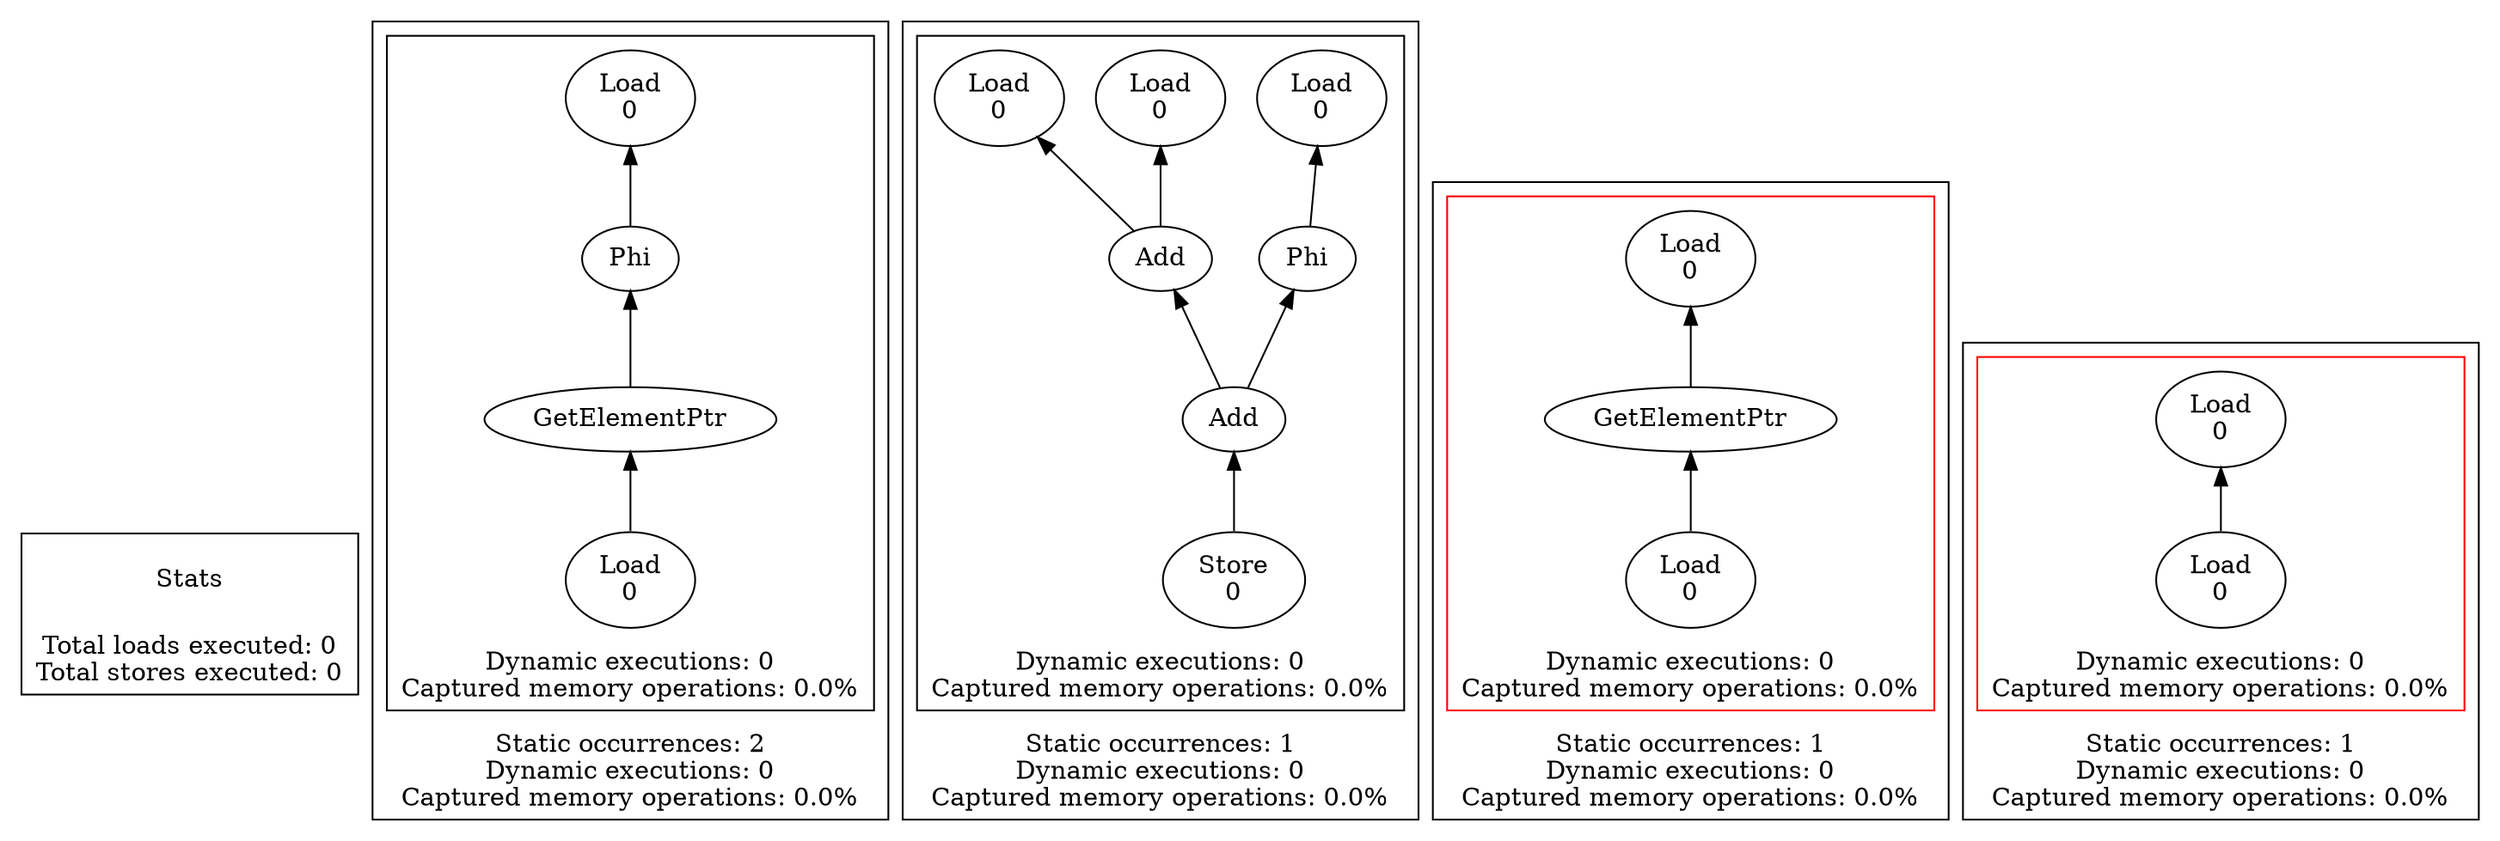 strict digraph {
rankdir=BT
subgraph {
Stats [shape=plaintext]
cluster=true
label="Total loads executed: 0\nTotal stores executed: 0"
}
subgraph {
subgraph {
"0_0_6" [label="GetElementPtr"]
"0_0_5" [label="Phi"]
"0_0_6" -> "0_0_5"
"0_0_15" [label="Load\n0"]
"0_0_5" -> "0_0_15"
{
rank=min
"0_0_7" [label="Load\n0"]
}
"0_0_7" -> "0_0_6"
cluster=true
label="Dynamic executions: 0\nCaptured memory operations: 0.0%"
}
cluster=true
label="Static occurrences: 2\nDynamic executions: 0\nCaptured memory operations: 0.0%"
}
subgraph {
subgraph {
{
rank=min
"1_0_13" [label="Store\n0"]
}
"1_0_12" [label="Add"]
"1_0_13" -> "1_0_12"
"1_0_11" [label="Add"]
"1_0_8" [label="Load\n0"]
"1_0_11" -> "1_0_8"
"1_0_10" [label="Load\n0"]
"1_0_11" -> "1_0_10"
"1_0_4" [label="Phi"]
"1_0_2" [label="Load\n0"]
"1_0_4" -> "1_0_2"
"1_0_12" -> "1_0_11"
"1_0_12" -> "1_0_4"
cluster=true
label="Dynamic executions: 0\nCaptured memory operations: 0.0%"
}
cluster=true
label="Static occurrences: 1\nDynamic executions: 0\nCaptured memory operations: 0.0%"
}
subgraph {
subgraph {
"2_0_9" [label="GetElementPtr"]
"2_0_7" [label="Load\n0"]
"2_0_9" -> "2_0_7"
{
rank=min
"2_0_10" [label="Load\n0"]
}
"2_0_10" -> "2_0_9"
cluster=true
label="Dynamic executions: 0\nCaptured memory operations: 0.0%"
color=red
}
cluster=true
label="Static occurrences: 1\nDynamic executions: 0\nCaptured memory operations: 0.0%"
}
subgraph {
subgraph {
{
rank=min
"3_0_8" [label="Load\n0"]
}
"3_0_7" [label="Load\n0"]
"3_0_8" -> "3_0_7"
cluster=true
label="Dynamic executions: 0\nCaptured memory operations: 0.0%"
color=red
}
cluster=true
label="Static occurrences: 1\nDynamic executions: 0\nCaptured memory operations: 0.0%"
}
}
